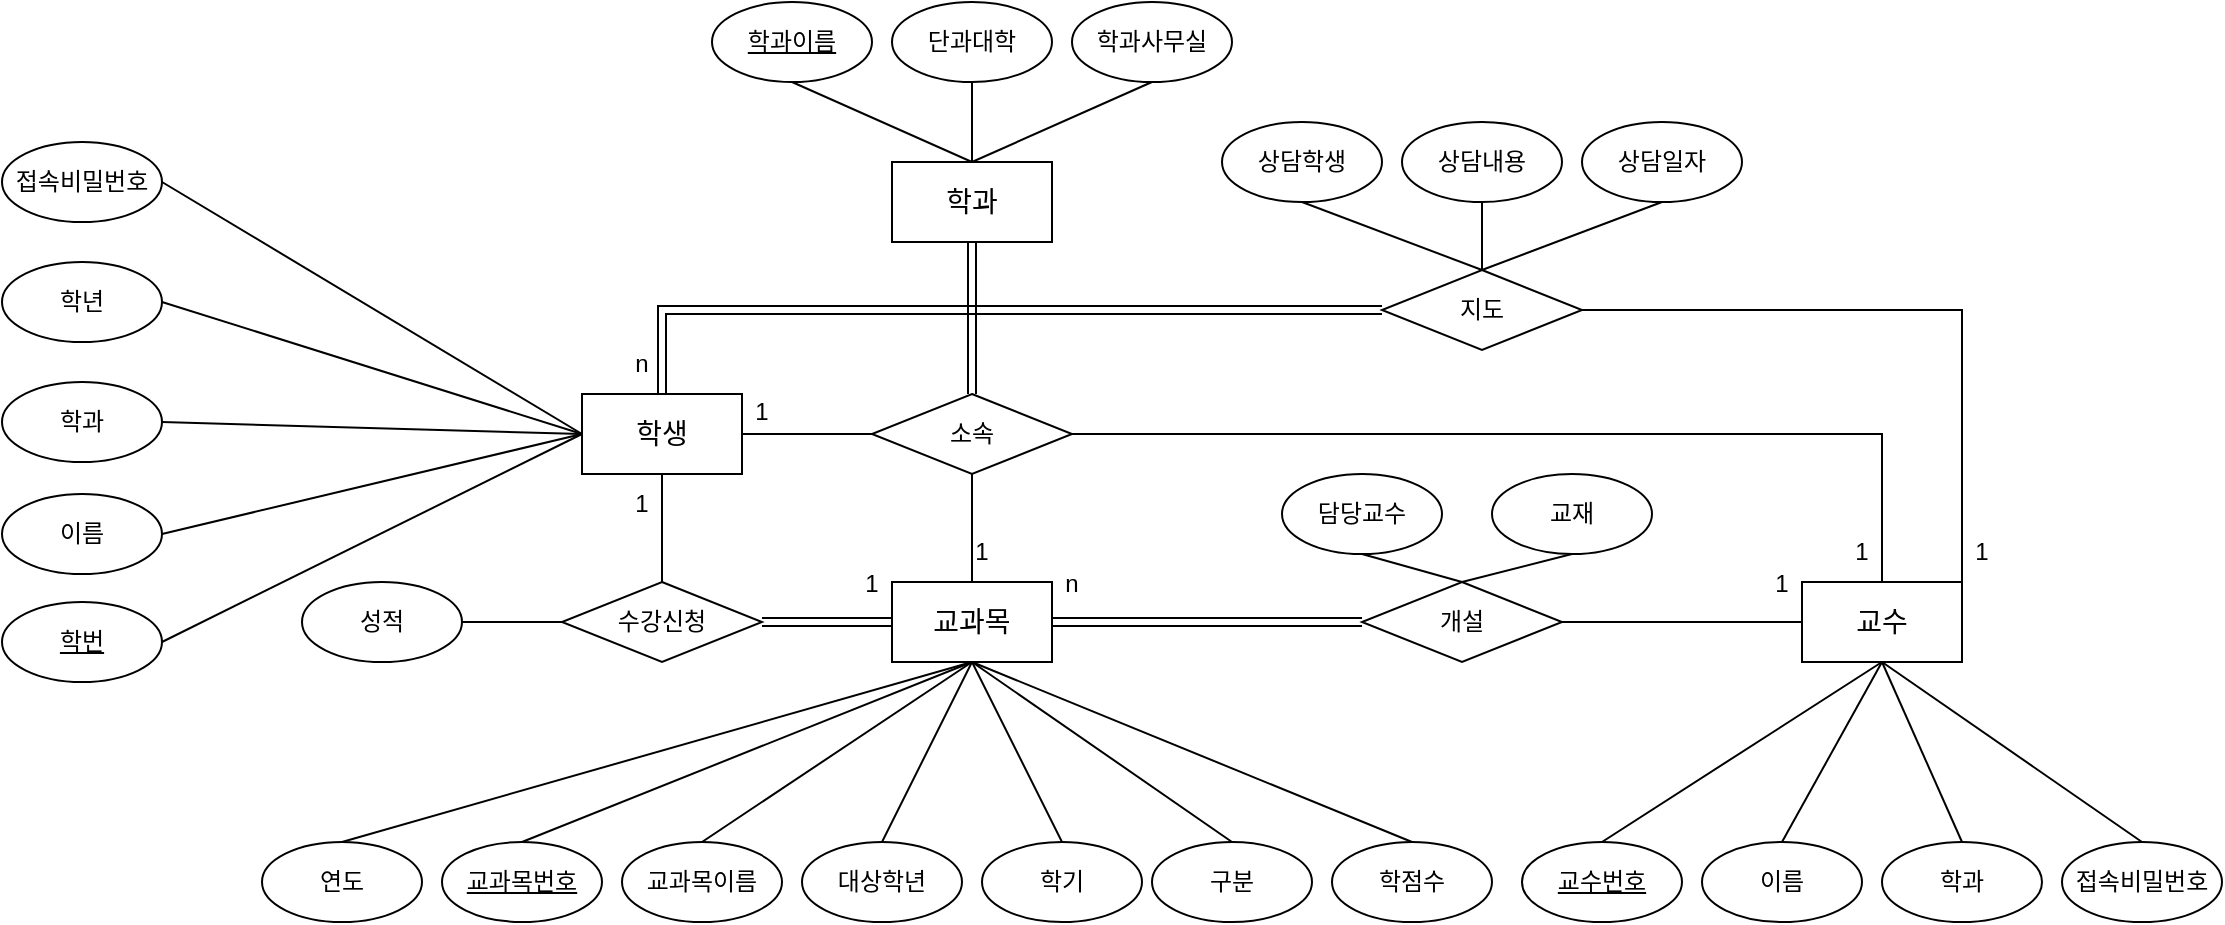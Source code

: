 <mxfile version="22.0.8" type="device">
  <diagram name="페이지-1" id="q6sx6Ge_Cbd8r_3c1lGh">
    <mxGraphModel dx="1687" dy="886" grid="1" gridSize="10" guides="1" tooltips="1" connect="1" arrows="1" fold="1" page="1" pageScale="1" pageWidth="1169" pageHeight="827" math="0" shadow="0">
      <root>
        <mxCell id="0" />
        <mxCell id="1" parent="0" />
        <mxCell id="7aAcNcoSvBuqV2yAwHtB-1" value="&lt;font style=&quot;font-size: 14px;&quot;&gt;교과목&lt;/font&gt;" style="rounded=0;whiteSpace=wrap;html=1;" vertex="1" parent="1">
          <mxGeometry x="495" y="550" width="80" height="40" as="geometry" />
        </mxCell>
        <mxCell id="7aAcNcoSvBuqV2yAwHtB-2" value="&lt;font style=&quot;font-size: 14px;&quot;&gt;학생&lt;/font&gt;" style="rounded=0;whiteSpace=wrap;html=1;" vertex="1" parent="1">
          <mxGeometry x="340" y="456" width="80" height="40" as="geometry" />
        </mxCell>
        <mxCell id="7aAcNcoSvBuqV2yAwHtB-3" value="&lt;font style=&quot;font-size: 14px;&quot;&gt;교수&lt;br&gt;&lt;/font&gt;" style="rounded=0;whiteSpace=wrap;html=1;" vertex="1" parent="1">
          <mxGeometry x="950" y="550" width="80" height="40" as="geometry" />
        </mxCell>
        <mxCell id="7aAcNcoSvBuqV2yAwHtB-8" value="&lt;u&gt;학번&lt;/u&gt;" style="ellipse;whiteSpace=wrap;html=1;" vertex="1" parent="1">
          <mxGeometry x="50" y="560" width="80" height="40" as="geometry" />
        </mxCell>
        <mxCell id="7aAcNcoSvBuqV2yAwHtB-9" value="이름" style="ellipse;whiteSpace=wrap;html=1;" vertex="1" parent="1">
          <mxGeometry x="50" y="506" width="80" height="40" as="geometry" />
        </mxCell>
        <mxCell id="7aAcNcoSvBuqV2yAwHtB-10" value="학과" style="ellipse;whiteSpace=wrap;html=1;" vertex="1" parent="1">
          <mxGeometry x="50" y="450" width="80" height="40" as="geometry" />
        </mxCell>
        <mxCell id="7aAcNcoSvBuqV2yAwHtB-11" value="학년" style="ellipse;whiteSpace=wrap;html=1;" vertex="1" parent="1">
          <mxGeometry x="50" y="390" width="80" height="40" as="geometry" />
        </mxCell>
        <mxCell id="7aAcNcoSvBuqV2yAwHtB-12" value="접속비밀번호" style="ellipse;whiteSpace=wrap;html=1;" vertex="1" parent="1">
          <mxGeometry x="50" y="330" width="80" height="40" as="geometry" />
        </mxCell>
        <mxCell id="7aAcNcoSvBuqV2yAwHtB-15" value="" style="endArrow=none;html=1;rounded=0;exitX=1;exitY=0.5;exitDx=0;exitDy=0;entryX=0;entryY=0.5;entryDx=0;entryDy=0;" edge="1" parent="1" source="7aAcNcoSvBuqV2yAwHtB-10" target="7aAcNcoSvBuqV2yAwHtB-2">
          <mxGeometry width="50" height="50" relative="1" as="geometry">
            <mxPoint x="680" y="286" as="sourcePoint" />
            <mxPoint x="340" y="406" as="targetPoint" />
          </mxGeometry>
        </mxCell>
        <mxCell id="7aAcNcoSvBuqV2yAwHtB-16" value="" style="endArrow=none;html=1;rounded=0;entryX=0;entryY=0.5;entryDx=0;entryDy=0;exitX=1;exitY=0.5;exitDx=0;exitDy=0;" edge="1" parent="1" source="7aAcNcoSvBuqV2yAwHtB-11" target="7aAcNcoSvBuqV2yAwHtB-2">
          <mxGeometry width="50" height="50" relative="1" as="geometry">
            <mxPoint x="370" y="66" as="sourcePoint" />
            <mxPoint x="370" y="-14" as="targetPoint" />
          </mxGeometry>
        </mxCell>
        <mxCell id="7aAcNcoSvBuqV2yAwHtB-17" value="" style="endArrow=none;html=1;rounded=0;entryX=0;entryY=0.5;entryDx=0;entryDy=0;exitX=1;exitY=0.5;exitDx=0;exitDy=0;" edge="1" parent="1" source="7aAcNcoSvBuqV2yAwHtB-12" target="7aAcNcoSvBuqV2yAwHtB-2">
          <mxGeometry width="50" height="50" relative="1" as="geometry">
            <mxPoint x="380" y="76" as="sourcePoint" />
            <mxPoint x="380" y="-4" as="targetPoint" />
          </mxGeometry>
        </mxCell>
        <mxCell id="7aAcNcoSvBuqV2yAwHtB-18" value="" style="endArrow=none;html=1;rounded=0;exitX=1;exitY=0.5;exitDx=0;exitDy=0;entryX=0;entryY=0.5;entryDx=0;entryDy=0;" edge="1" parent="1" source="7aAcNcoSvBuqV2yAwHtB-9" target="7aAcNcoSvBuqV2yAwHtB-2">
          <mxGeometry width="50" height="50" relative="1" as="geometry">
            <mxPoint x="390" y="86" as="sourcePoint" />
            <mxPoint x="340" y="536" as="targetPoint" />
          </mxGeometry>
        </mxCell>
        <mxCell id="7aAcNcoSvBuqV2yAwHtB-19" value="" style="endArrow=none;html=1;rounded=0;entryX=0;entryY=0.5;entryDx=0;entryDy=0;exitX=1;exitY=0.5;exitDx=0;exitDy=0;" edge="1" parent="1" source="7aAcNcoSvBuqV2yAwHtB-8" target="7aAcNcoSvBuqV2yAwHtB-2">
          <mxGeometry width="50" height="50" relative="1" as="geometry">
            <mxPoint x="145" y="256" as="sourcePoint" />
            <mxPoint x="145" y="176" as="targetPoint" />
          </mxGeometry>
        </mxCell>
        <mxCell id="7aAcNcoSvBuqV2yAwHtB-20" value="&lt;u&gt;교수번호&lt;/u&gt;" style="ellipse;whiteSpace=wrap;html=1;" vertex="1" parent="1">
          <mxGeometry x="810" y="680" width="80" height="40" as="geometry" />
        </mxCell>
        <mxCell id="7aAcNcoSvBuqV2yAwHtB-21" value="이름" style="ellipse;whiteSpace=wrap;html=1;" vertex="1" parent="1">
          <mxGeometry x="900" y="680" width="80" height="40" as="geometry" />
        </mxCell>
        <mxCell id="7aAcNcoSvBuqV2yAwHtB-22" value="학과" style="ellipse;whiteSpace=wrap;html=1;" vertex="1" parent="1">
          <mxGeometry x="990" y="680" width="80" height="40" as="geometry" />
        </mxCell>
        <mxCell id="7aAcNcoSvBuqV2yAwHtB-23" value="접속비밀번호" style="ellipse;whiteSpace=wrap;html=1;" vertex="1" parent="1">
          <mxGeometry x="1080" y="680" width="80" height="40" as="geometry" />
        </mxCell>
        <mxCell id="7aAcNcoSvBuqV2yAwHtB-24" value="" style="endArrow=none;html=1;rounded=0;entryX=0.5;entryY=1;entryDx=0;entryDy=0;exitX=0.5;exitY=0;exitDx=0;exitDy=0;" edge="1" parent="1" source="7aAcNcoSvBuqV2yAwHtB-23" target="7aAcNcoSvBuqV2yAwHtB-3">
          <mxGeometry width="50" height="50" relative="1" as="geometry">
            <mxPoint x="679" y="690" as="sourcePoint" />
            <mxPoint x="505" y="610" as="targetPoint" />
          </mxGeometry>
        </mxCell>
        <mxCell id="7aAcNcoSvBuqV2yAwHtB-25" value="" style="endArrow=none;html=1;rounded=0;entryX=0.5;entryY=1;entryDx=0;entryDy=0;exitX=0.5;exitY=0;exitDx=0;exitDy=0;" edge="1" parent="1" source="7aAcNcoSvBuqV2yAwHtB-22" target="7aAcNcoSvBuqV2yAwHtB-3">
          <mxGeometry width="50" height="50" relative="1" as="geometry">
            <mxPoint x="1130" y="690" as="sourcePoint" />
            <mxPoint x="995" y="600" as="targetPoint" />
          </mxGeometry>
        </mxCell>
        <mxCell id="7aAcNcoSvBuqV2yAwHtB-26" value="" style="endArrow=none;html=1;rounded=0;entryX=0.5;entryY=1;entryDx=0;entryDy=0;exitX=0.5;exitY=0;exitDx=0;exitDy=0;" edge="1" parent="1" source="7aAcNcoSvBuqV2yAwHtB-21" target="7aAcNcoSvBuqV2yAwHtB-3">
          <mxGeometry width="50" height="50" relative="1" as="geometry">
            <mxPoint x="1140" y="700" as="sourcePoint" />
            <mxPoint x="1005" y="610" as="targetPoint" />
          </mxGeometry>
        </mxCell>
        <mxCell id="7aAcNcoSvBuqV2yAwHtB-27" value="" style="endArrow=none;html=1;rounded=0;entryX=0.5;entryY=1;entryDx=0;entryDy=0;exitX=0.5;exitY=0;exitDx=0;exitDy=0;" edge="1" parent="1" source="7aAcNcoSvBuqV2yAwHtB-20" target="7aAcNcoSvBuqV2yAwHtB-3">
          <mxGeometry width="50" height="50" relative="1" as="geometry">
            <mxPoint x="1150" y="710" as="sourcePoint" />
            <mxPoint x="1015" y="620" as="targetPoint" />
          </mxGeometry>
        </mxCell>
        <mxCell id="7aAcNcoSvBuqV2yAwHtB-28" value="&lt;u&gt;학과이름&lt;/u&gt;" style="ellipse;whiteSpace=wrap;html=1;" vertex="1" parent="1">
          <mxGeometry x="405" y="260" width="80" height="40" as="geometry" />
        </mxCell>
        <mxCell id="7aAcNcoSvBuqV2yAwHtB-29" value="단과대학" style="ellipse;whiteSpace=wrap;html=1;" vertex="1" parent="1">
          <mxGeometry x="495" y="260" width="80" height="40" as="geometry" />
        </mxCell>
        <mxCell id="7aAcNcoSvBuqV2yAwHtB-30" value="학과사무실" style="ellipse;whiteSpace=wrap;html=1;" vertex="1" parent="1">
          <mxGeometry x="585" y="260" width="80" height="40" as="geometry" />
        </mxCell>
        <mxCell id="7aAcNcoSvBuqV2yAwHtB-31" value="&lt;u&gt;교과목번호&lt;/u&gt;" style="ellipse;whiteSpace=wrap;html=1;" vertex="1" parent="1">
          <mxGeometry x="270" y="680" width="80" height="40" as="geometry" />
        </mxCell>
        <mxCell id="7aAcNcoSvBuqV2yAwHtB-32" value="교과목이름" style="ellipse;whiteSpace=wrap;html=1;" vertex="1" parent="1">
          <mxGeometry x="360" y="680" width="80" height="40" as="geometry" />
        </mxCell>
        <mxCell id="7aAcNcoSvBuqV2yAwHtB-33" value="대상학년" style="ellipse;whiteSpace=wrap;html=1;" vertex="1" parent="1">
          <mxGeometry x="450" y="680" width="80" height="40" as="geometry" />
        </mxCell>
        <mxCell id="7aAcNcoSvBuqV2yAwHtB-34" value="학기" style="ellipse;whiteSpace=wrap;html=1;" vertex="1" parent="1">
          <mxGeometry x="540" y="680" width="80" height="40" as="geometry" />
        </mxCell>
        <mxCell id="7aAcNcoSvBuqV2yAwHtB-35" value="" style="endArrow=none;html=1;rounded=0;entryX=0.5;entryY=0;entryDx=0;entryDy=0;exitX=0.5;exitY=1;exitDx=0;exitDy=0;" edge="1" parent="1" source="7aAcNcoSvBuqV2yAwHtB-30" target="7aAcNcoSvBuqV2yAwHtB-64">
          <mxGeometry width="50" height="50" relative="1" as="geometry">
            <mxPoint x="320" y="40" as="sourcePoint" />
            <mxPoint x="535" y="270" as="targetPoint" />
          </mxGeometry>
        </mxCell>
        <mxCell id="7aAcNcoSvBuqV2yAwHtB-36" value="" style="endArrow=none;html=1;rounded=0;entryX=0.5;entryY=0;entryDx=0;entryDy=0;exitX=0.5;exitY=1;exitDx=0;exitDy=0;" edge="1" parent="1" source="7aAcNcoSvBuqV2yAwHtB-29" target="7aAcNcoSvBuqV2yAwHtB-64">
          <mxGeometry width="50" height="50" relative="1" as="geometry">
            <mxPoint x="330" y="50" as="sourcePoint" />
            <mxPoint x="535" y="270" as="targetPoint" />
          </mxGeometry>
        </mxCell>
        <mxCell id="7aAcNcoSvBuqV2yAwHtB-37" value="" style="endArrow=none;html=1;rounded=0;entryX=0.5;entryY=0;entryDx=0;entryDy=0;exitX=0.5;exitY=1;exitDx=0;exitDy=0;" edge="1" parent="1" source="7aAcNcoSvBuqV2yAwHtB-28" target="7aAcNcoSvBuqV2yAwHtB-64">
          <mxGeometry width="50" height="50" relative="1" as="geometry">
            <mxPoint x="540" y="40" as="sourcePoint" />
            <mxPoint x="535" y="270" as="targetPoint" />
          </mxGeometry>
        </mxCell>
        <mxCell id="7aAcNcoSvBuqV2yAwHtB-38" value="" style="endArrow=none;html=1;rounded=0;entryX=0.5;entryY=1;entryDx=0;entryDy=0;exitX=0.5;exitY=0;exitDx=0;exitDy=0;" edge="1" parent="1" source="7aAcNcoSvBuqV2yAwHtB-31" target="7aAcNcoSvBuqV2yAwHtB-1">
          <mxGeometry width="50" height="50" relative="1" as="geometry">
            <mxPoint x="515" y="630" as="sourcePoint" />
            <mxPoint x="605" y="550" as="targetPoint" />
          </mxGeometry>
        </mxCell>
        <mxCell id="7aAcNcoSvBuqV2yAwHtB-39" value="구분" style="ellipse;whiteSpace=wrap;html=1;" vertex="1" parent="1">
          <mxGeometry x="625" y="680" width="80" height="40" as="geometry" />
        </mxCell>
        <mxCell id="7aAcNcoSvBuqV2yAwHtB-40" value="학점수" style="ellipse;whiteSpace=wrap;html=1;" vertex="1" parent="1">
          <mxGeometry x="715" y="680" width="80" height="40" as="geometry" />
        </mxCell>
        <mxCell id="7aAcNcoSvBuqV2yAwHtB-41" value="" style="endArrow=none;html=1;rounded=0;entryX=0.5;entryY=1;entryDx=0;entryDy=0;exitX=0.5;exitY=0;exitDx=0;exitDy=0;" edge="1" parent="1" source="7aAcNcoSvBuqV2yAwHtB-32" target="7aAcNcoSvBuqV2yAwHtB-1">
          <mxGeometry width="50" height="50" relative="1" as="geometry">
            <mxPoint x="320" y="690" as="sourcePoint" />
            <mxPoint x="545" y="610" as="targetPoint" />
          </mxGeometry>
        </mxCell>
        <mxCell id="7aAcNcoSvBuqV2yAwHtB-42" value="" style="endArrow=none;html=1;rounded=0;exitX=0.5;exitY=0;exitDx=0;exitDy=0;entryX=0.5;entryY=1;entryDx=0;entryDy=0;" edge="1" parent="1" source="7aAcNcoSvBuqV2yAwHtB-33" target="7aAcNcoSvBuqV2yAwHtB-1">
          <mxGeometry width="50" height="50" relative="1" as="geometry">
            <mxPoint x="330" y="700" as="sourcePoint" />
            <mxPoint x="555" y="630" as="targetPoint" />
          </mxGeometry>
        </mxCell>
        <mxCell id="7aAcNcoSvBuqV2yAwHtB-43" value="" style="endArrow=none;html=1;rounded=0;entryX=0.5;entryY=1;entryDx=0;entryDy=0;exitX=0.5;exitY=0;exitDx=0;exitDy=0;" edge="1" parent="1" source="7aAcNcoSvBuqV2yAwHtB-34" target="7aAcNcoSvBuqV2yAwHtB-1">
          <mxGeometry width="50" height="50" relative="1" as="geometry">
            <mxPoint x="340" y="710" as="sourcePoint" />
            <mxPoint x="565" y="630" as="targetPoint" />
          </mxGeometry>
        </mxCell>
        <mxCell id="7aAcNcoSvBuqV2yAwHtB-44" value="" style="endArrow=none;html=1;rounded=0;entryX=0.5;entryY=1;entryDx=0;entryDy=0;exitX=0.5;exitY=0;exitDx=0;exitDy=0;" edge="1" parent="1" source="7aAcNcoSvBuqV2yAwHtB-39" target="7aAcNcoSvBuqV2yAwHtB-1">
          <mxGeometry width="50" height="50" relative="1" as="geometry">
            <mxPoint x="350" y="720" as="sourcePoint" />
            <mxPoint x="575" y="640" as="targetPoint" />
          </mxGeometry>
        </mxCell>
        <mxCell id="7aAcNcoSvBuqV2yAwHtB-45" value="" style="endArrow=none;html=1;rounded=0;entryX=0.5;entryY=1;entryDx=0;entryDy=0;exitX=0.5;exitY=0;exitDx=0;exitDy=0;" edge="1" parent="1" source="7aAcNcoSvBuqV2yAwHtB-40" target="7aAcNcoSvBuqV2yAwHtB-1">
          <mxGeometry width="50" height="50" relative="1" as="geometry">
            <mxPoint x="675" y="690" as="sourcePoint" />
            <mxPoint x="545" y="610" as="targetPoint" />
          </mxGeometry>
        </mxCell>
        <mxCell id="7aAcNcoSvBuqV2yAwHtB-47" value="개설" style="rhombus;whiteSpace=wrap;html=1;" vertex="1" parent="1">
          <mxGeometry x="730" y="550" width="100" height="40" as="geometry" />
        </mxCell>
        <mxCell id="7aAcNcoSvBuqV2yAwHtB-49" value="" style="endArrow=none;html=1;rounded=0;exitX=1;exitY=0.5;exitDx=0;exitDy=0;entryX=0;entryY=0.5;entryDx=0;entryDy=0;" edge="1" parent="1" source="7aAcNcoSvBuqV2yAwHtB-47" target="7aAcNcoSvBuqV2yAwHtB-3">
          <mxGeometry width="50" height="50" relative="1" as="geometry">
            <mxPoint x="770" y="526" as="sourcePoint" />
            <mxPoint x="820" y="476" as="targetPoint" />
          </mxGeometry>
        </mxCell>
        <mxCell id="7aAcNcoSvBuqV2yAwHtB-50" value="" style="shape=link;html=1;rounded=0;exitX=1;exitY=0.5;exitDx=0;exitDy=0;entryX=0;entryY=0.5;entryDx=0;entryDy=0;" edge="1" parent="1" source="7aAcNcoSvBuqV2yAwHtB-1" target="7aAcNcoSvBuqV2yAwHtB-47">
          <mxGeometry width="100" relative="1" as="geometry">
            <mxPoint x="740" y="496" as="sourcePoint" />
            <mxPoint x="840" y="496" as="targetPoint" />
          </mxGeometry>
        </mxCell>
        <mxCell id="7aAcNcoSvBuqV2yAwHtB-52" value="" style="endArrow=none;html=1;rounded=0;exitX=0.5;exitY=1;exitDx=0;exitDy=0;entryX=0.5;entryY=0;entryDx=0;entryDy=0;" edge="1" parent="1" source="7aAcNcoSvBuqV2yAwHtB-71" target="7aAcNcoSvBuqV2yAwHtB-47">
          <mxGeometry width="50" height="50" relative="1" as="geometry">
            <mxPoint x="780" y="606" as="sourcePoint" />
            <mxPoint x="780" y="590" as="targetPoint" />
          </mxGeometry>
        </mxCell>
        <mxCell id="7aAcNcoSvBuqV2yAwHtB-64" value="&lt;font style=&quot;font-size: 14px;&quot;&gt;학과&lt;/font&gt;" style="rounded=0;whiteSpace=wrap;html=1;" vertex="1" parent="1">
          <mxGeometry x="495" y="340" width="80" height="40" as="geometry" />
        </mxCell>
        <mxCell id="7aAcNcoSvBuqV2yAwHtB-66" value="소속" style="rhombus;whiteSpace=wrap;html=1;" vertex="1" parent="1">
          <mxGeometry x="485" y="456" width="100" height="40" as="geometry" />
        </mxCell>
        <mxCell id="7aAcNcoSvBuqV2yAwHtB-67" value="" style="endArrow=none;html=1;rounded=0;entryX=0;entryY=0.5;entryDx=0;entryDy=0;exitX=1;exitY=0.5;exitDx=0;exitDy=0;" edge="1" parent="1" source="7aAcNcoSvBuqV2yAwHtB-2" target="7aAcNcoSvBuqV2yAwHtB-66">
          <mxGeometry width="50" height="50" relative="1" as="geometry">
            <mxPoint x="230" y="366" as="sourcePoint" />
            <mxPoint x="350" y="486" as="targetPoint" />
          </mxGeometry>
        </mxCell>
        <mxCell id="7aAcNcoSvBuqV2yAwHtB-68" value="" style="endArrow=none;html=1;rounded=0;entryX=0.5;entryY=1;entryDx=0;entryDy=0;exitX=0.5;exitY=0;exitDx=0;exitDy=0;" edge="1" parent="1" source="7aAcNcoSvBuqV2yAwHtB-1" target="7aAcNcoSvBuqV2yAwHtB-66">
          <mxGeometry width="50" height="50" relative="1" as="geometry">
            <mxPoint x="430" y="486" as="sourcePoint" />
            <mxPoint x="495" y="486" as="targetPoint" />
          </mxGeometry>
        </mxCell>
        <mxCell id="7aAcNcoSvBuqV2yAwHtB-69" value="" style="endArrow=none;html=1;rounded=0;entryX=1;entryY=0.5;entryDx=0;entryDy=0;exitX=0.5;exitY=0;exitDx=0;exitDy=0;" edge="1" parent="1" source="7aAcNcoSvBuqV2yAwHtB-3" target="7aAcNcoSvBuqV2yAwHtB-66">
          <mxGeometry width="50" height="50" relative="1" as="geometry">
            <mxPoint x="545" y="560" as="sourcePoint" />
            <mxPoint x="545" y="506" as="targetPoint" />
            <Array as="points">
              <mxPoint x="990" y="476" />
            </Array>
          </mxGeometry>
        </mxCell>
        <mxCell id="7aAcNcoSvBuqV2yAwHtB-70" value="" style="shape=link;html=1;rounded=0;exitX=0.5;exitY=1;exitDx=0;exitDy=0;entryX=0.5;entryY=0;entryDx=0;entryDy=0;" edge="1" parent="1" source="7aAcNcoSvBuqV2yAwHtB-64" target="7aAcNcoSvBuqV2yAwHtB-66">
          <mxGeometry width="100" relative="1" as="geometry">
            <mxPoint x="590" y="450" as="sourcePoint" />
            <mxPoint x="690" y="450" as="targetPoint" />
          </mxGeometry>
        </mxCell>
        <mxCell id="7aAcNcoSvBuqV2yAwHtB-71" value="교재" style="ellipse;whiteSpace=wrap;html=1;" vertex="1" parent="1">
          <mxGeometry x="795" y="496" width="80" height="40" as="geometry" />
        </mxCell>
        <mxCell id="7aAcNcoSvBuqV2yAwHtB-75" value="" style="endArrow=none;html=1;rounded=0;exitX=0.5;exitY=1;exitDx=0;exitDy=0;entryX=0.5;entryY=0;entryDx=0;entryDy=0;" edge="1" parent="1" source="7aAcNcoSvBuqV2yAwHtB-1" target="7aAcNcoSvBuqV2yAwHtB-77">
          <mxGeometry width="50" height="50" relative="1" as="geometry">
            <mxPoint x="780" y="530" as="sourcePoint" />
            <mxPoint x="790" y="560" as="targetPoint" />
          </mxGeometry>
        </mxCell>
        <mxCell id="7aAcNcoSvBuqV2yAwHtB-77" value="연도" style="ellipse;whiteSpace=wrap;html=1;" vertex="1" parent="1">
          <mxGeometry x="180" y="680" width="80" height="40" as="geometry" />
        </mxCell>
        <mxCell id="7aAcNcoSvBuqV2yAwHtB-78" value="담당교수" style="ellipse;whiteSpace=wrap;html=1;" vertex="1" parent="1">
          <mxGeometry x="690" y="496" width="80" height="40" as="geometry" />
        </mxCell>
        <mxCell id="7aAcNcoSvBuqV2yAwHtB-79" value="" style="endArrow=none;html=1;rounded=0;exitX=0.5;exitY=1;exitDx=0;exitDy=0;entryX=0.5;entryY=0;entryDx=0;entryDy=0;" edge="1" parent="1" source="7aAcNcoSvBuqV2yAwHtB-78" target="7aAcNcoSvBuqV2yAwHtB-47">
          <mxGeometry width="50" height="50" relative="1" as="geometry">
            <mxPoint x="845" y="546" as="sourcePoint" />
            <mxPoint x="790" y="560" as="targetPoint" />
          </mxGeometry>
        </mxCell>
        <mxCell id="7aAcNcoSvBuqV2yAwHtB-80" value="수강신청" style="rhombus;whiteSpace=wrap;html=1;" vertex="1" parent="1">
          <mxGeometry x="330" y="550" width="100" height="40" as="geometry" />
        </mxCell>
        <mxCell id="7aAcNcoSvBuqV2yAwHtB-81" value="" style="endArrow=none;html=1;rounded=0;entryX=0.5;entryY=0;entryDx=0;entryDy=0;exitX=0.5;exitY=1;exitDx=0;exitDy=0;" edge="1" parent="1" source="7aAcNcoSvBuqV2yAwHtB-2" target="7aAcNcoSvBuqV2yAwHtB-80">
          <mxGeometry width="50" height="50" relative="1" as="geometry">
            <mxPoint x="430" y="486" as="sourcePoint" />
            <mxPoint x="495" y="486" as="targetPoint" />
          </mxGeometry>
        </mxCell>
        <mxCell id="7aAcNcoSvBuqV2yAwHtB-83" value="" style="shape=link;html=1;rounded=0;exitX=1;exitY=0.5;exitDx=0;exitDy=0;entryX=0;entryY=0.5;entryDx=0;entryDy=0;" edge="1" parent="1" source="7aAcNcoSvBuqV2yAwHtB-80" target="7aAcNcoSvBuqV2yAwHtB-1">
          <mxGeometry width="100" relative="1" as="geometry">
            <mxPoint x="585" y="580" as="sourcePoint" />
            <mxPoint x="740" y="580" as="targetPoint" />
          </mxGeometry>
        </mxCell>
        <mxCell id="7aAcNcoSvBuqV2yAwHtB-84" value="성적" style="ellipse;whiteSpace=wrap;html=1;" vertex="1" parent="1">
          <mxGeometry x="200" y="550" width="80" height="40" as="geometry" />
        </mxCell>
        <mxCell id="7aAcNcoSvBuqV2yAwHtB-85" value="" style="endArrow=none;html=1;rounded=0;entryX=1;entryY=0.5;entryDx=0;entryDy=0;exitX=0;exitY=0.5;exitDx=0;exitDy=0;" edge="1" parent="1" source="7aAcNcoSvBuqV2yAwHtB-80" target="7aAcNcoSvBuqV2yAwHtB-84">
          <mxGeometry width="50" height="50" relative="1" as="geometry">
            <mxPoint x="390" y="506" as="sourcePoint" />
            <mxPoint x="390" y="560" as="targetPoint" />
          </mxGeometry>
        </mxCell>
        <mxCell id="7aAcNcoSvBuqV2yAwHtB-86" value="지도" style="rhombus;whiteSpace=wrap;html=1;" vertex="1" parent="1">
          <mxGeometry x="740" y="394" width="100" height="40" as="geometry" />
        </mxCell>
        <mxCell id="7aAcNcoSvBuqV2yAwHtB-90" value="" style="shape=link;html=1;rounded=0;exitX=0.5;exitY=0;exitDx=0;exitDy=0;entryX=0;entryY=0.5;entryDx=0;entryDy=0;" edge="1" parent="1" source="7aAcNcoSvBuqV2yAwHtB-2" target="7aAcNcoSvBuqV2yAwHtB-86">
          <mxGeometry width="100" relative="1" as="geometry">
            <mxPoint x="585" y="580" as="sourcePoint" />
            <mxPoint x="740" y="580" as="targetPoint" />
            <Array as="points">
              <mxPoint x="380" y="414" />
            </Array>
          </mxGeometry>
        </mxCell>
        <mxCell id="7aAcNcoSvBuqV2yAwHtB-91" value="" style="endArrow=none;html=1;rounded=0;entryX=1;entryY=0.5;entryDx=0;entryDy=0;exitX=1;exitY=0.5;exitDx=0;exitDy=0;" edge="1" parent="1" source="7aAcNcoSvBuqV2yAwHtB-86" target="7aAcNcoSvBuqV2yAwHtB-3">
          <mxGeometry width="50" height="50" relative="1" as="geometry">
            <mxPoint x="1130" y="690" as="sourcePoint" />
            <mxPoint x="1000" y="600" as="targetPoint" />
            <Array as="points">
              <mxPoint x="1030" y="414" />
            </Array>
          </mxGeometry>
        </mxCell>
        <mxCell id="7aAcNcoSvBuqV2yAwHtB-92" value="상담학생" style="ellipse;whiteSpace=wrap;html=1;" vertex="1" parent="1">
          <mxGeometry x="660" y="320" width="80" height="40" as="geometry" />
        </mxCell>
        <mxCell id="7aAcNcoSvBuqV2yAwHtB-93" value="상담내용" style="ellipse;whiteSpace=wrap;html=1;" vertex="1" parent="1">
          <mxGeometry x="750" y="320" width="80" height="40" as="geometry" />
        </mxCell>
        <mxCell id="7aAcNcoSvBuqV2yAwHtB-94" value="상담일자" style="ellipse;whiteSpace=wrap;html=1;" vertex="1" parent="1">
          <mxGeometry x="840" y="320" width="80" height="40" as="geometry" />
        </mxCell>
        <mxCell id="7aAcNcoSvBuqV2yAwHtB-95" value="" style="endArrow=none;html=1;rounded=0;entryX=0.5;entryY=1;entryDx=0;entryDy=0;exitX=0.5;exitY=0;exitDx=0;exitDy=0;" edge="1" parent="1" source="7aAcNcoSvBuqV2yAwHtB-86" target="7aAcNcoSvBuqV2yAwHtB-92">
          <mxGeometry width="50" height="50" relative="1" as="geometry">
            <mxPoint x="610" y="470" as="sourcePoint" />
            <mxPoint x="660" y="420" as="targetPoint" />
          </mxGeometry>
        </mxCell>
        <mxCell id="7aAcNcoSvBuqV2yAwHtB-96" value="" style="endArrow=none;html=1;rounded=0;entryX=0.5;entryY=1;entryDx=0;entryDy=0;exitX=0.5;exitY=0;exitDx=0;exitDy=0;" edge="1" parent="1" source="7aAcNcoSvBuqV2yAwHtB-86" target="7aAcNcoSvBuqV2yAwHtB-93">
          <mxGeometry width="50" height="50" relative="1" as="geometry">
            <mxPoint x="800" y="404" as="sourcePoint" />
            <mxPoint x="710" y="370" as="targetPoint" />
          </mxGeometry>
        </mxCell>
        <mxCell id="7aAcNcoSvBuqV2yAwHtB-97" value="" style="endArrow=none;html=1;rounded=0;entryX=0.5;entryY=1;entryDx=0;entryDy=0;exitX=0.5;exitY=0;exitDx=0;exitDy=0;" edge="1" parent="1" source="7aAcNcoSvBuqV2yAwHtB-86" target="7aAcNcoSvBuqV2yAwHtB-94">
          <mxGeometry width="50" height="50" relative="1" as="geometry">
            <mxPoint x="810" y="414" as="sourcePoint" />
            <mxPoint x="720" y="380" as="targetPoint" />
          </mxGeometry>
        </mxCell>
        <mxCell id="7aAcNcoSvBuqV2yAwHtB-98" value="n" style="text;html=1;strokeColor=none;fillColor=none;align=center;verticalAlign=middle;whiteSpace=wrap;rounded=0;" vertex="1" parent="1">
          <mxGeometry x="360" y="426" width="20" height="30" as="geometry" />
        </mxCell>
        <mxCell id="7aAcNcoSvBuqV2yAwHtB-99" value="1" style="text;html=1;strokeColor=none;fillColor=none;align=center;verticalAlign=middle;whiteSpace=wrap;rounded=0;" vertex="1" parent="1">
          <mxGeometry x="970" y="520" width="20" height="30" as="geometry" />
        </mxCell>
        <mxCell id="7aAcNcoSvBuqV2yAwHtB-100" value="1" style="text;html=1;strokeColor=none;fillColor=none;align=center;verticalAlign=middle;whiteSpace=wrap;rounded=0;" vertex="1" parent="1">
          <mxGeometry x="1030" y="520" width="20" height="30" as="geometry" />
        </mxCell>
        <mxCell id="7aAcNcoSvBuqV2yAwHtB-101" value="1" style="text;html=1;strokeColor=none;fillColor=none;align=center;verticalAlign=middle;whiteSpace=wrap;rounded=0;" vertex="1" parent="1">
          <mxGeometry x="420" y="450" width="20" height="30" as="geometry" />
        </mxCell>
        <mxCell id="7aAcNcoSvBuqV2yAwHtB-102" value="1" style="text;html=1;strokeColor=none;fillColor=none;align=center;verticalAlign=middle;whiteSpace=wrap;rounded=0;" vertex="1" parent="1">
          <mxGeometry x="530" y="520" width="20" height="30" as="geometry" />
        </mxCell>
        <mxCell id="7aAcNcoSvBuqV2yAwHtB-103" value="1" style="text;html=1;strokeColor=none;fillColor=none;align=center;verticalAlign=middle;whiteSpace=wrap;rounded=0;" vertex="1" parent="1">
          <mxGeometry x="360" y="496" width="20" height="30" as="geometry" />
        </mxCell>
        <mxCell id="7aAcNcoSvBuqV2yAwHtB-104" value="1" style="text;html=1;strokeColor=none;fillColor=none;align=center;verticalAlign=middle;whiteSpace=wrap;rounded=0;" vertex="1" parent="1">
          <mxGeometry x="930" y="536" width="20" height="30" as="geometry" />
        </mxCell>
        <mxCell id="7aAcNcoSvBuqV2yAwHtB-105" value="n" style="text;html=1;strokeColor=none;fillColor=none;align=center;verticalAlign=middle;whiteSpace=wrap;rounded=0;" vertex="1" parent="1">
          <mxGeometry x="575" y="536" width="20" height="30" as="geometry" />
        </mxCell>
        <mxCell id="7aAcNcoSvBuqV2yAwHtB-106" value="1" style="text;html=1;strokeColor=none;fillColor=none;align=center;verticalAlign=middle;whiteSpace=wrap;rounded=0;" vertex="1" parent="1">
          <mxGeometry x="475" y="536" width="20" height="30" as="geometry" />
        </mxCell>
      </root>
    </mxGraphModel>
  </diagram>
</mxfile>

